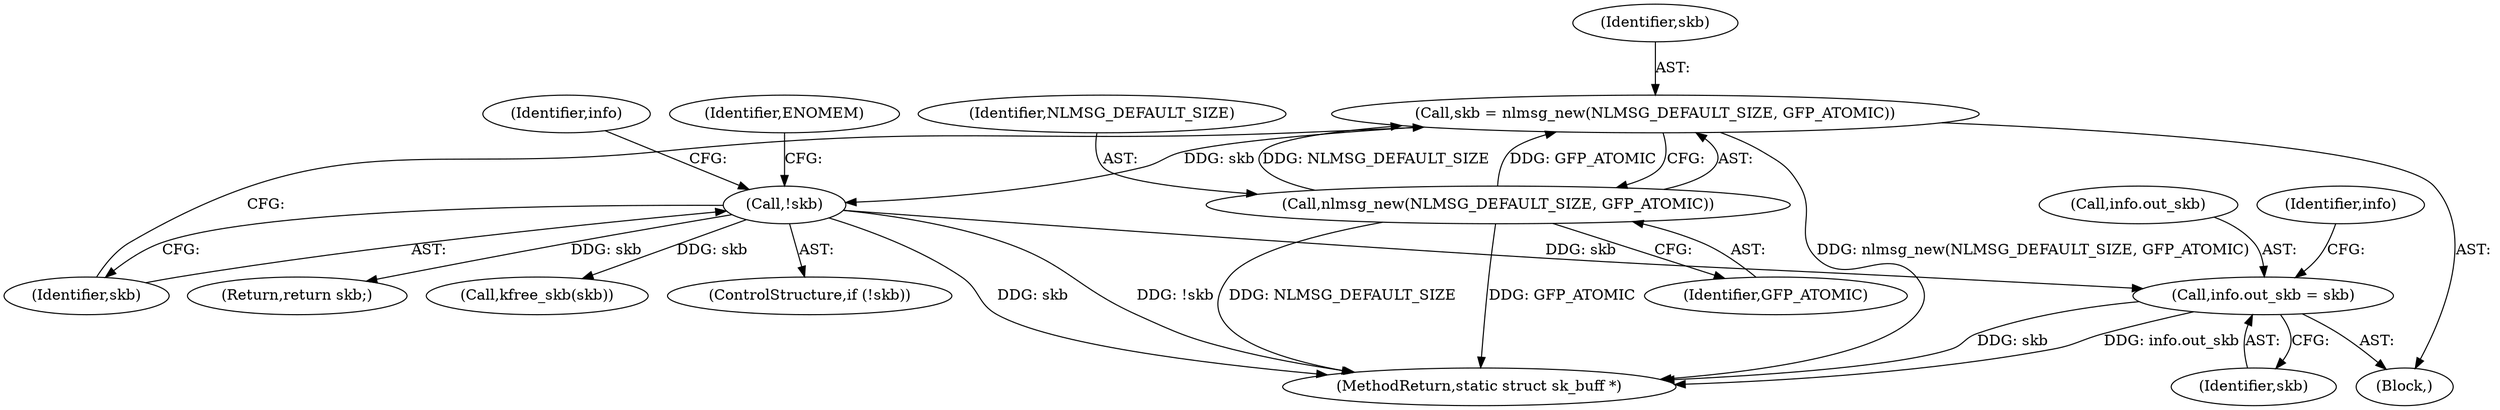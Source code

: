 digraph "0_linux_864745d291b5ba80ea0bd0edcbe67273de368836@pointer" {
"1000125" [label="(Call,info.out_skb = skb)"];
"1000114" [label="(Call,!skb)"];
"1000108" [label="(Call,skb = nlmsg_new(NLMSG_DEFAULT_SIZE, GFP_ATOMIC))"];
"1000110" [label="(Call,nlmsg_new(NLMSG_DEFAULT_SIZE, GFP_ATOMIC))"];
"1000104" [label="(Block,)"];
"1000109" [label="(Identifier,skb)"];
"1000126" [label="(Call,info.out_skb)"];
"1000110" [label="(Call,nlmsg_new(NLMSG_DEFAULT_SIZE, GFP_ATOMIC))"];
"1000129" [label="(Identifier,skb)"];
"1000150" [label="(Call,kfree_skb(skb))"];
"1000112" [label="(Identifier,GFP_ATOMIC)"];
"1000132" [label="(Identifier,info)"];
"1000125" [label="(Call,info.out_skb = skb)"];
"1000113" [label="(ControlStructure,if (!skb))"];
"1000119" [label="(Identifier,ENOMEM)"];
"1000111" [label="(Identifier,NLMSG_DEFAULT_SIZE)"];
"1000108" [label="(Call,skb = nlmsg_new(NLMSG_DEFAULT_SIZE, GFP_ATOMIC))"];
"1000157" [label="(MethodReturn,static struct sk_buff *)"];
"1000114" [label="(Call,!skb)"];
"1000122" [label="(Identifier,info)"];
"1000115" [label="(Identifier,skb)"];
"1000155" [label="(Return,return skb;)"];
"1000125" -> "1000104"  [label="AST: "];
"1000125" -> "1000129"  [label="CFG: "];
"1000126" -> "1000125"  [label="AST: "];
"1000129" -> "1000125"  [label="AST: "];
"1000132" -> "1000125"  [label="CFG: "];
"1000125" -> "1000157"  [label="DDG: info.out_skb"];
"1000125" -> "1000157"  [label="DDG: skb"];
"1000114" -> "1000125"  [label="DDG: skb"];
"1000114" -> "1000113"  [label="AST: "];
"1000114" -> "1000115"  [label="CFG: "];
"1000115" -> "1000114"  [label="AST: "];
"1000119" -> "1000114"  [label="CFG: "];
"1000122" -> "1000114"  [label="CFG: "];
"1000114" -> "1000157"  [label="DDG: !skb"];
"1000114" -> "1000157"  [label="DDG: skb"];
"1000108" -> "1000114"  [label="DDG: skb"];
"1000114" -> "1000150"  [label="DDG: skb"];
"1000114" -> "1000155"  [label="DDG: skb"];
"1000108" -> "1000104"  [label="AST: "];
"1000108" -> "1000110"  [label="CFG: "];
"1000109" -> "1000108"  [label="AST: "];
"1000110" -> "1000108"  [label="AST: "];
"1000115" -> "1000108"  [label="CFG: "];
"1000108" -> "1000157"  [label="DDG: nlmsg_new(NLMSG_DEFAULT_SIZE, GFP_ATOMIC)"];
"1000110" -> "1000108"  [label="DDG: NLMSG_DEFAULT_SIZE"];
"1000110" -> "1000108"  [label="DDG: GFP_ATOMIC"];
"1000110" -> "1000112"  [label="CFG: "];
"1000111" -> "1000110"  [label="AST: "];
"1000112" -> "1000110"  [label="AST: "];
"1000110" -> "1000157"  [label="DDG: NLMSG_DEFAULT_SIZE"];
"1000110" -> "1000157"  [label="DDG: GFP_ATOMIC"];
}
